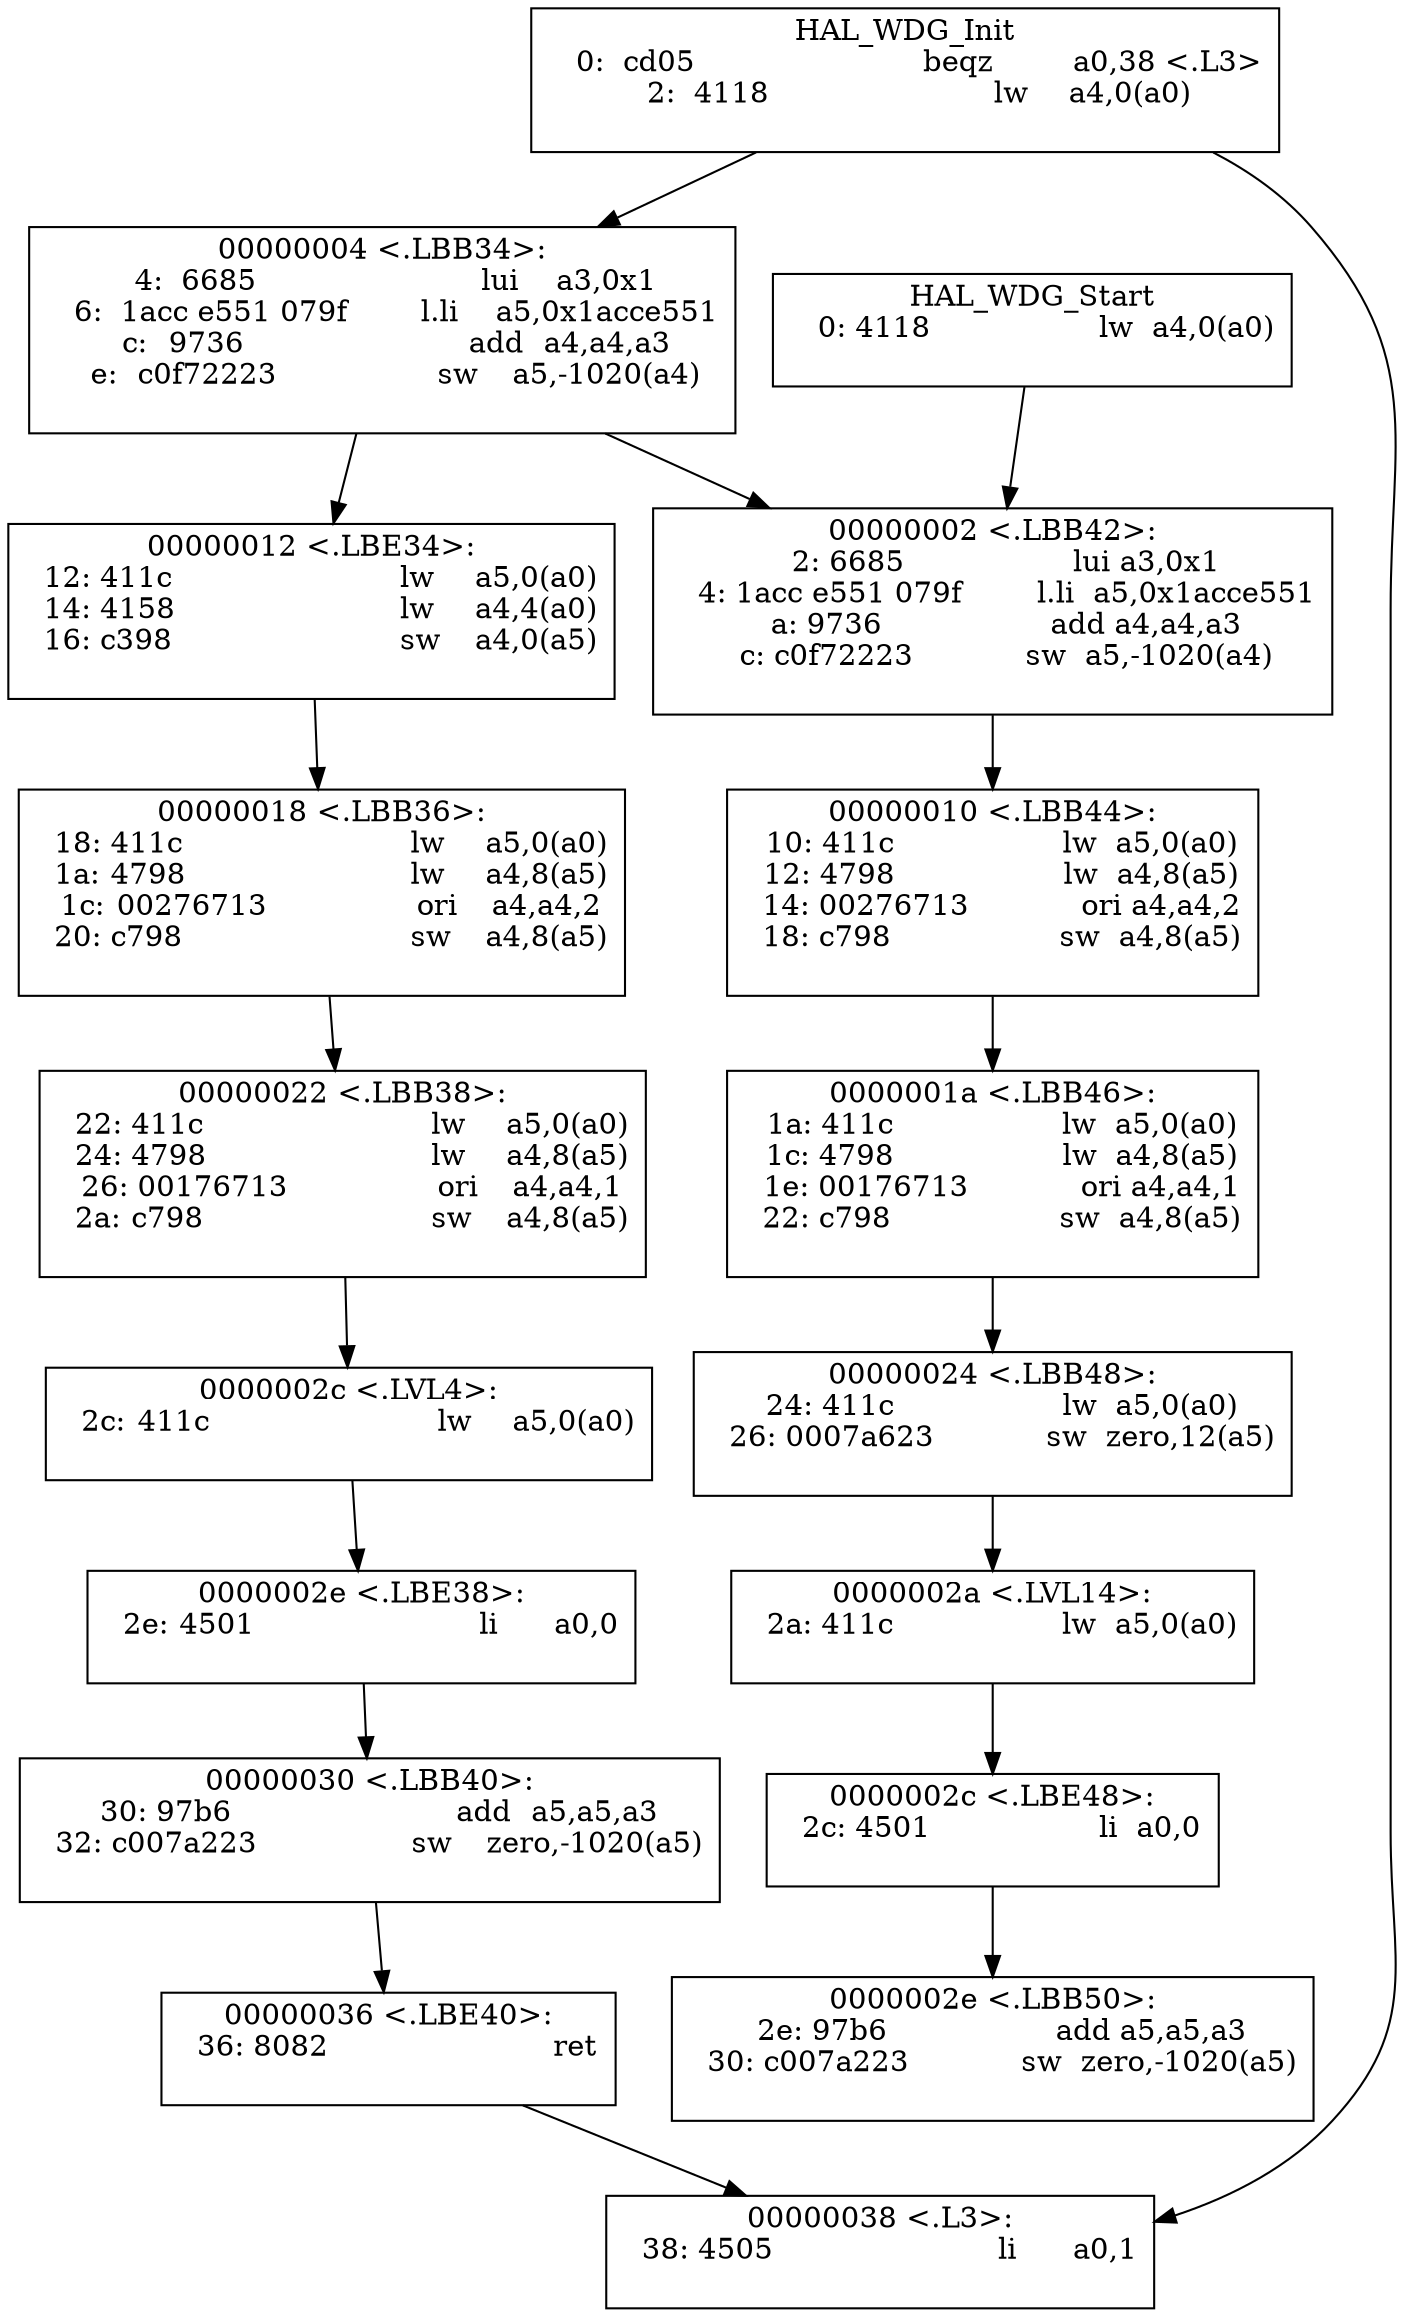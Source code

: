 // root
digraph {
	compound=true
	node [shape=box]
	subgraph HAL_WDG_Init {
		0 [label="HAL_WDG_Init
   0:	cd05                	beqz	a0,38 <.L3>
   2:	4118                	lw	a4,0(a0)

"]
		1 [label="00000004 <.LBB34>:
   4:	6685                	lui	a3,0x1
   6:	1acc e551 079f      	l.li	a5,0x1acce551
   c:	9736                	add	a4,a4,a3
   e:	c0f72223          	sw	a5,-1020(a4)

"]
		2 [label="00000012 <.LBE34>:
  12:	411c                	lw	a5,0(a0)
  14:	4158                	lw	a4,4(a0)
  16:	c398                	sw	a4,0(a5)

"]
		3 [label="00000018 <.LBB36>:
  18:	411c                	lw	a5,0(a0)
  1a:	4798                	lw	a4,8(a5)
  1c:	00276713          	ori	a4,a4,2
  20:	c798                	sw	a4,8(a5)

"]
		4 [label="00000022 <.LBB38>:
  22:	411c                	lw	a5,0(a0)
  24:	4798                	lw	a4,8(a5)
  26:	00176713          	ori	a4,a4,1
  2a:	c798                	sw	a4,8(a5)

"]
		5 [label="0000002c <.LVL4>:
  2c:	411c                	lw	a5,0(a0)

"]
		6 [label="0000002e <.LBE38>:
  2e:	4501                	li	a0,0

"]
		7 [label="00000030 <.LBB40>:
  30:	97b6                	add	a5,a5,a3
  32:	c007a223          	sw	zero,-1020(a5)

"]
		8 [label="00000036 <.LBE40>:
  36:	8082                	ret

"]
		9 [label="00000038 <.L3>:
  38:	4505                	li	a0,1

"]
		0 -> 1
		1 -> 2
		2 -> 3
		3 -> 4
		4 -> 5
		5 -> 6
		6 -> 7
		7 -> 8
		8 -> 9
		0 -> 9
	}
	subgraph HAL_WDG_Start {
		10 [label="HAL_WDG_Start
   0: 4118                  lw  a4,0(a0)

"]
		11 [label="00000002 <.LBB42>:
   2: 6685                  lui a3,0x1
   4: 1acc e551 079f        l.li  a5,0x1acce551
   a: 9736                  add a4,a4,a3
   c: c0f72223            sw  a5,-1020(a4)

"]
		12 [label="00000010 <.LBB44>:
  10: 411c                  lw  a5,0(a0)
  12: 4798                  lw  a4,8(a5)
  14: 00276713            ori a4,a4,2
  18: c798                  sw  a4,8(a5)

"]
		13 [label="0000001a <.LBB46>:
  1a: 411c                  lw  a5,0(a0)
  1c: 4798                  lw  a4,8(a5)
  1e: 00176713            ori a4,a4,1
  22: c798                  sw  a4,8(a5)

"]
		14 [label="00000024 <.LBB48>:
  24: 411c                  lw  a5,0(a0)
  26: 0007a623            sw  zero,12(a5)

"]
		15 [label="0000002a <.LVL14>:
  2a: 411c                  lw  a5,0(a0)

"]
		16 [label="0000002c <.LBE48>:
  2c: 4501                  li  a0,0

"]
		17 [label="0000002e <.LBB50>:
  2e: 97b6                  add a5,a5,a3
  30: c007a223            sw  zero,-1020(a5)

"]
		10 -> 11
		11 -> 12
		12 -> 13
		13 -> 14
		14 -> 15
		15 -> 16
		16 -> 17
	}
	1 -> 11
}
